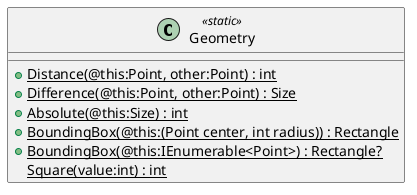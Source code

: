 @startuml
class Geometry <<static>> {
    + {static} Distance(@this:Point, other:Point) : int
    + {static} Difference(@this:Point, other:Point) : Size
    + {static} Absolute(@this:Size) : int
    + {static} BoundingBox(@this:(Point center, int radius)) : Rectangle
    + {static} BoundingBox(@this:IEnumerable<Point>) : Rectangle?
    {static} Square(value:int) : int
}
@enduml
